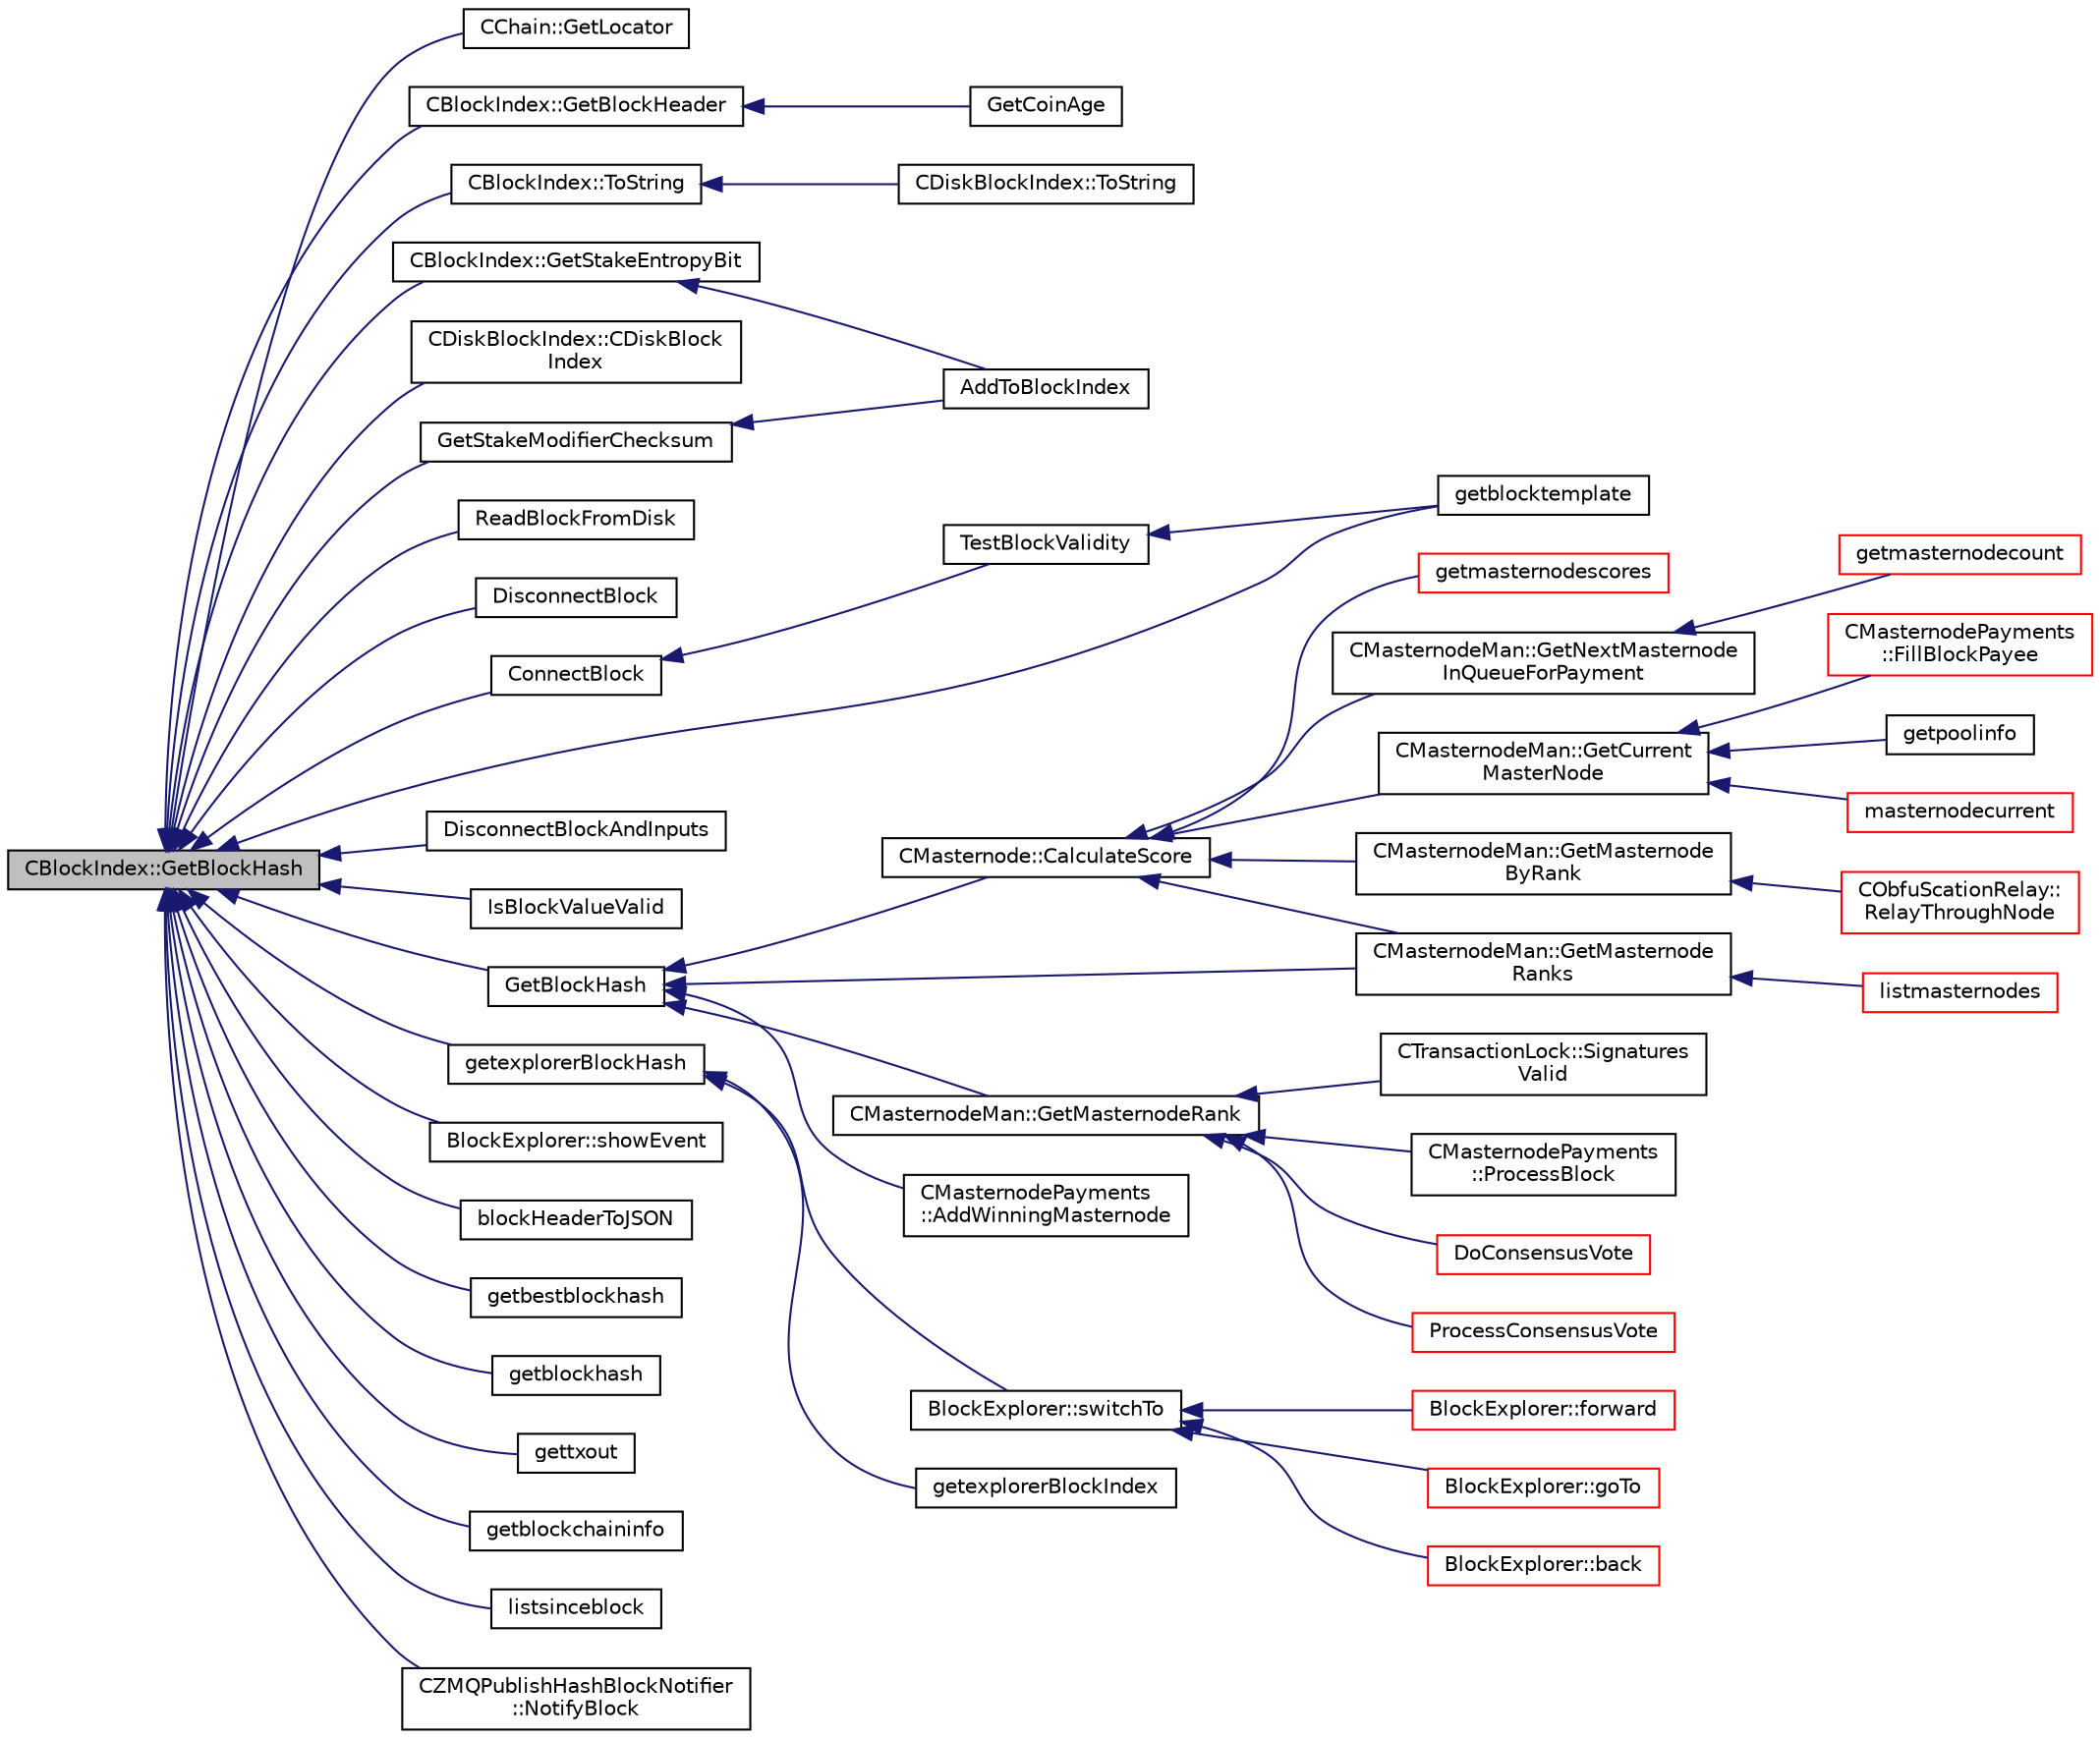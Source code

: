 digraph "CBlockIndex::GetBlockHash"
{
  edge [fontname="Helvetica",fontsize="10",labelfontname="Helvetica",labelfontsize="10"];
  node [fontname="Helvetica",fontsize="10",shape=record];
  rankdir="LR";
  Node25 [label="CBlockIndex::GetBlockHash",height=0.2,width=0.4,color="black", fillcolor="grey75", style="filled", fontcolor="black"];
  Node25 -> Node26 [dir="back",color="midnightblue",fontsize="10",style="solid",fontname="Helvetica"];
  Node26 [label="CChain::GetLocator",height=0.2,width=0.4,color="black", fillcolor="white", style="filled",URL="$class_c_chain.html#a03e98bebe804bfba219b4e6a2b858d9f",tooltip="Return a CBlockLocator that refers to a block in this chain (by default the tip). ..."];
  Node25 -> Node27 [dir="back",color="midnightblue",fontsize="10",style="solid",fontname="Helvetica"];
  Node27 [label="CBlockIndex::GetBlockHeader",height=0.2,width=0.4,color="black", fillcolor="white", style="filled",URL="$class_c_block_index.html#a29df6a3c3195ff87c650348a27959fa2"];
  Node27 -> Node28 [dir="back",color="midnightblue",fontsize="10",style="solid",fontname="Helvetica"];
  Node28 [label="GetCoinAge",height=0.2,width=0.4,color="black", fillcolor="white", style="filled",URL="$main_8h.html#a21bc4b48fd02104afe1a40b20c1cb6a3"];
  Node25 -> Node29 [dir="back",color="midnightblue",fontsize="10",style="solid",fontname="Helvetica"];
  Node29 [label="CBlockIndex::GetStakeEntropyBit",height=0.2,width=0.4,color="black", fillcolor="white", style="filled",URL="$class_c_block_index.html#a22a225e6caa79bb05f4d996cc48ca7ad"];
  Node29 -> Node30 [dir="back",color="midnightblue",fontsize="10",style="solid",fontname="Helvetica"];
  Node30 [label="AddToBlockIndex",height=0.2,width=0.4,color="black", fillcolor="white", style="filled",URL="$main_8cpp.html#acfdf6cde860f1f415882d69a562c40ee"];
  Node25 -> Node31 [dir="back",color="midnightblue",fontsize="10",style="solid",fontname="Helvetica"];
  Node31 [label="CBlockIndex::ToString",height=0.2,width=0.4,color="black", fillcolor="white", style="filled",URL="$class_c_block_index.html#a18258e956a4bc77dcccdb0db8f91effe"];
  Node31 -> Node32 [dir="back",color="midnightblue",fontsize="10",style="solid",fontname="Helvetica"];
  Node32 [label="CDiskBlockIndex::ToString",height=0.2,width=0.4,color="black", fillcolor="white", style="filled",URL="$class_c_disk_block_index.html#a347eafa0667f8641f73062b48c217d61"];
  Node25 -> Node33 [dir="back",color="midnightblue",fontsize="10",style="solid",fontname="Helvetica"];
  Node33 [label="CDiskBlockIndex::CDiskBlock\lIndex",height=0.2,width=0.4,color="black", fillcolor="white", style="filled",URL="$class_c_disk_block_index.html#a1407006c4526260b57ec2d8b3abc707d"];
  Node25 -> Node34 [dir="back",color="midnightblue",fontsize="10",style="solid",fontname="Helvetica"];
  Node34 [label="GetStakeModifierChecksum",height=0.2,width=0.4,color="black", fillcolor="white", style="filled",URL="$kernel_8h.html#abe84e84f5454fc09dca2044396daf59d"];
  Node34 -> Node30 [dir="back",color="midnightblue",fontsize="10",style="solid",fontname="Helvetica"];
  Node25 -> Node35 [dir="back",color="midnightblue",fontsize="10",style="solid",fontname="Helvetica"];
  Node35 [label="ReadBlockFromDisk",height=0.2,width=0.4,color="black", fillcolor="white", style="filled",URL="$main_8h.html#a445ff051f3b0038c0b19b7e1156c9f95"];
  Node25 -> Node36 [dir="back",color="midnightblue",fontsize="10",style="solid",fontname="Helvetica"];
  Node36 [label="DisconnectBlock",height=0.2,width=0.4,color="black", fillcolor="white", style="filled",URL="$main_8h.html#aa7213dfc13e3b470a5690b0b86c951c6",tooltip="Functions for validating blocks and updating the block tree. "];
  Node25 -> Node37 [dir="back",color="midnightblue",fontsize="10",style="solid",fontname="Helvetica"];
  Node37 [label="ConnectBlock",height=0.2,width=0.4,color="black", fillcolor="white", style="filled",URL="$main_8h.html#ad4ce8957600f6ee11bbf095226a8e83e",tooltip="Apply the effects of this block (with given index) on the UTXO set represented by coins..."];
  Node37 -> Node38 [dir="back",color="midnightblue",fontsize="10",style="solid",fontname="Helvetica"];
  Node38 [label="TestBlockValidity",height=0.2,width=0.4,color="black", fillcolor="white", style="filled",URL="$main_8h.html#aa778166224b25355c113d1706df12ffd",tooltip="Check a block is completely valid from start to finish (only works on top of our current best block..."];
  Node38 -> Node39 [dir="back",color="midnightblue",fontsize="10",style="solid",fontname="Helvetica"];
  Node39 [label="getblocktemplate",height=0.2,width=0.4,color="black", fillcolor="white", style="filled",URL="$rpcmining_8cpp.html#a27347eecedd59156c914fcb5ce488f9a"];
  Node25 -> Node40 [dir="back",color="midnightblue",fontsize="10",style="solid",fontname="Helvetica"];
  Node40 [label="DisconnectBlockAndInputs",height=0.2,width=0.4,color="black", fillcolor="white", style="filled",URL="$main_8cpp.html#acc33d7f850152cbbb9d00f7c71d99704"];
  Node25 -> Node41 [dir="back",color="midnightblue",fontsize="10",style="solid",fontname="Helvetica"];
  Node41 [label="IsBlockValueValid",height=0.2,width=0.4,color="black", fillcolor="white", style="filled",URL="$masternode-payments_8h.html#a6c821092f4e7cc5e42921ab09cf56ff8"];
  Node25 -> Node42 [dir="back",color="midnightblue",fontsize="10",style="solid",fontname="Helvetica"];
  Node42 [label="GetBlockHash",height=0.2,width=0.4,color="black", fillcolor="white", style="filled",URL="$masternode_8h.html#a32f5cbabfc2bd53c2f2daedf122a83cb"];
  Node42 -> Node43 [dir="back",color="midnightblue",fontsize="10",style="solid",fontname="Helvetica"];
  Node43 [label="CMasternodePayments\l::AddWinningMasternode",height=0.2,width=0.4,color="black", fillcolor="white", style="filled",URL="$class_c_masternode_payments.html#a0812cd761893ca4fc5b1131fc535115c"];
  Node42 -> Node44 [dir="back",color="midnightblue",fontsize="10",style="solid",fontname="Helvetica"];
  Node44 [label="CMasternode::CalculateScore",height=0.2,width=0.4,color="black", fillcolor="white", style="filled",URL="$class_c_masternode.html#a5193b7bca7224b39c455ddd39f0846f3"];
  Node44 -> Node45 [dir="back",color="midnightblue",fontsize="10",style="solid",fontname="Helvetica"];
  Node45 [label="CMasternodeMan::GetNextMasternode\lInQueueForPayment",height=0.2,width=0.4,color="black", fillcolor="white", style="filled",URL="$class_c_masternode_man.html#af90f3376d7f264536207b08e2fc395d8",tooltip="Find an entry in the masternode list that is next to be paid. "];
  Node45 -> Node46 [dir="back",color="midnightblue",fontsize="10",style="solid",fontname="Helvetica"];
  Node46 [label="getmasternodecount",height=0.2,width=0.4,color="red", fillcolor="white", style="filled",URL="$rpcmasternode_8cpp.html#af5cafe7e6498c3c5629dfc95bbf8d6cd"];
  Node44 -> Node48 [dir="back",color="midnightblue",fontsize="10",style="solid",fontname="Helvetica"];
  Node48 [label="CMasternodeMan::GetCurrent\lMasterNode",height=0.2,width=0.4,color="black", fillcolor="white", style="filled",URL="$class_c_masternode_man.html#a2b3a91870855e8fcb9b2b6e00c35197f",tooltip="Get the current winner for this block. "];
  Node48 -> Node49 [dir="back",color="midnightblue",fontsize="10",style="solid",fontname="Helvetica"];
  Node49 [label="CMasternodePayments\l::FillBlockPayee",height=0.2,width=0.4,color="red", fillcolor="white", style="filled",URL="$class_c_masternode_payments.html#a459bf2e3a7e56743663026fd8f6d768d"];
  Node48 -> Node51 [dir="back",color="midnightblue",fontsize="10",style="solid",fontname="Helvetica"];
  Node51 [label="getpoolinfo",height=0.2,width=0.4,color="black", fillcolor="white", style="filled",URL="$rpcmasternode_8cpp.html#aea4471c128eb07bb1b70b4344ac38564"];
  Node48 -> Node52 [dir="back",color="midnightblue",fontsize="10",style="solid",fontname="Helvetica"];
  Node52 [label="masternodecurrent",height=0.2,width=0.4,color="red", fillcolor="white", style="filled",URL="$rpcmasternode_8cpp.html#a12991e9d740341923f120e5be868ac1b"];
  Node44 -> Node53 [dir="back",color="midnightblue",fontsize="10",style="solid",fontname="Helvetica"];
  Node53 [label="CMasternodeMan::GetMasternode\lRanks",height=0.2,width=0.4,color="black", fillcolor="white", style="filled",URL="$class_c_masternode_man.html#ac06180b4570d5d1b098979c2f59a7a90"];
  Node53 -> Node54 [dir="back",color="midnightblue",fontsize="10",style="solid",fontname="Helvetica"];
  Node54 [label="listmasternodes",height=0.2,width=0.4,color="red", fillcolor="white", style="filled",URL="$rpcmasternode_8cpp.html#a7670cc32a8bffbd99760becd8d33357a"];
  Node44 -> Node55 [dir="back",color="midnightblue",fontsize="10",style="solid",fontname="Helvetica"];
  Node55 [label="CMasternodeMan::GetMasternode\lByRank",height=0.2,width=0.4,color="black", fillcolor="white", style="filled",URL="$class_c_masternode_man.html#ab32afaad2651c69d2f93c68aee466677"];
  Node55 -> Node56 [dir="back",color="midnightblue",fontsize="10",style="solid",fontname="Helvetica"];
  Node56 [label="CObfuScationRelay::\lRelayThroughNode",height=0.2,width=0.4,color="red", fillcolor="white", style="filled",URL="$class_c_obfu_scation_relay.html#a68272322a5123591a9f57a8ff07943f6"];
  Node44 -> Node58 [dir="back",color="midnightblue",fontsize="10",style="solid",fontname="Helvetica"];
  Node58 [label="getmasternodescores",height=0.2,width=0.4,color="red", fillcolor="white", style="filled",URL="$rpcmasternode_8cpp.html#ad640a24f3bf0610f7090e4ac26f7ecf0"];
  Node42 -> Node59 [dir="back",color="midnightblue",fontsize="10",style="solid",fontname="Helvetica"];
  Node59 [label="CMasternodeMan::GetMasternodeRank",height=0.2,width=0.4,color="black", fillcolor="white", style="filled",URL="$class_c_masternode_man.html#a41fd522da90284837d5dcb1e2d2e7d7c"];
  Node59 -> Node60 [dir="back",color="midnightblue",fontsize="10",style="solid",fontname="Helvetica"];
  Node60 [label="CMasternodePayments\l::ProcessBlock",height=0.2,width=0.4,color="black", fillcolor="white", style="filled",URL="$class_c_masternode_payments.html#aa23dfbc148f10f601e9771bfcffea441"];
  Node59 -> Node61 [dir="back",color="midnightblue",fontsize="10",style="solid",fontname="Helvetica"];
  Node61 [label="DoConsensusVote",height=0.2,width=0.4,color="red", fillcolor="white", style="filled",URL="$swifttx_8h.html#a0753801d6e6eb2cb230a85a6ba6fd371"];
  Node59 -> Node63 [dir="back",color="midnightblue",fontsize="10",style="solid",fontname="Helvetica"];
  Node63 [label="ProcessConsensusVote",height=0.2,width=0.4,color="red", fillcolor="white", style="filled",URL="$swifttx_8h.html#a5d4434bfb70f64f95aa4de9286cbae94"];
  Node59 -> Node64 [dir="back",color="midnightblue",fontsize="10",style="solid",fontname="Helvetica"];
  Node64 [label="CTransactionLock::Signatures\lValid",height=0.2,width=0.4,color="black", fillcolor="white", style="filled",URL="$class_c_transaction_lock.html#a71cb6705a8f0bfb4a8453d3b284e3cf7"];
  Node42 -> Node53 [dir="back",color="midnightblue",fontsize="10",style="solid",fontname="Helvetica"];
  Node25 -> Node65 [dir="back",color="midnightblue",fontsize="10",style="solid",fontname="Helvetica"];
  Node65 [label="getexplorerBlockHash",height=0.2,width=0.4,color="black", fillcolor="white", style="filled",URL="$blockexplorer_8h.html#a5ca9da277d470c198dcfd4b2bba21bcc"];
  Node65 -> Node66 [dir="back",color="midnightblue",fontsize="10",style="solid",fontname="Helvetica"];
  Node66 [label="getexplorerBlockIndex",height=0.2,width=0.4,color="black", fillcolor="white", style="filled",URL="$blockexplorer_8h.html#a12e1d94ee23bf205ca6bdcf39b52cfd2"];
  Node65 -> Node67 [dir="back",color="midnightblue",fontsize="10",style="solid",fontname="Helvetica"];
  Node67 [label="BlockExplorer::switchTo",height=0.2,width=0.4,color="black", fillcolor="white", style="filled",URL="$class_block_explorer.html#a24d6353efb00436dd029e234e3a86121"];
  Node67 -> Node68 [dir="back",color="midnightblue",fontsize="10",style="solid",fontname="Helvetica"];
  Node68 [label="BlockExplorer::goTo",height=0.2,width=0.4,color="red", fillcolor="white", style="filled",URL="$class_block_explorer.html#a32a642323bf89030d4f3519d79893ccd"];
  Node67 -> Node72 [dir="back",color="midnightblue",fontsize="10",style="solid",fontname="Helvetica"];
  Node72 [label="BlockExplorer::back",height=0.2,width=0.4,color="red", fillcolor="white", style="filled",URL="$class_block_explorer.html#aed5a84d4c9691f29721829eca6023169"];
  Node67 -> Node73 [dir="back",color="midnightblue",fontsize="10",style="solid",fontname="Helvetica"];
  Node73 [label="BlockExplorer::forward",height=0.2,width=0.4,color="red", fillcolor="white", style="filled",URL="$class_block_explorer.html#a062131c18869d12dc393775f3695e89f"];
  Node25 -> Node74 [dir="back",color="midnightblue",fontsize="10",style="solid",fontname="Helvetica"];
  Node74 [label="BlockExplorer::showEvent",height=0.2,width=0.4,color="black", fillcolor="white", style="filled",URL="$class_block_explorer.html#a2558e79dbb14bda3d9367f0b50240fa4"];
  Node25 -> Node75 [dir="back",color="midnightblue",fontsize="10",style="solid",fontname="Helvetica"];
  Node75 [label="blockHeaderToJSON",height=0.2,width=0.4,color="black", fillcolor="white", style="filled",URL="$rpcblockchain_8cpp.html#abebc0572d07eb64172fd90935cc6e979"];
  Node25 -> Node76 [dir="back",color="midnightblue",fontsize="10",style="solid",fontname="Helvetica"];
  Node76 [label="getbestblockhash",height=0.2,width=0.4,color="black", fillcolor="white", style="filled",URL="$rpcblockchain_8cpp.html#a76d9bad30031c6da5454ca8fdc99f8ea"];
  Node25 -> Node77 [dir="back",color="midnightblue",fontsize="10",style="solid",fontname="Helvetica"];
  Node77 [label="getblockhash",height=0.2,width=0.4,color="black", fillcolor="white", style="filled",URL="$rpcblockchain_8cpp.html#a6aec96723852fde932c01159a66a9911"];
  Node25 -> Node78 [dir="back",color="midnightblue",fontsize="10",style="solid",fontname="Helvetica"];
  Node78 [label="gettxout",height=0.2,width=0.4,color="black", fillcolor="white", style="filled",URL="$rpcblockchain_8cpp.html#a1982f7877ed6e83102671c67c4ec6450"];
  Node25 -> Node79 [dir="back",color="midnightblue",fontsize="10",style="solid",fontname="Helvetica"];
  Node79 [label="getblockchaininfo",height=0.2,width=0.4,color="black", fillcolor="white", style="filled",URL="$rpcblockchain_8cpp.html#ab1e71b6e17e11c519ea593776365a0a7"];
  Node25 -> Node39 [dir="back",color="midnightblue",fontsize="10",style="solid",fontname="Helvetica"];
  Node25 -> Node80 [dir="back",color="midnightblue",fontsize="10",style="solid",fontname="Helvetica"];
  Node80 [label="listsinceblock",height=0.2,width=0.4,color="black", fillcolor="white", style="filled",URL="$rpcwallet_8cpp.html#a53cf4975a89f414ef3bd180f6b4773cd"];
  Node25 -> Node81 [dir="back",color="midnightblue",fontsize="10",style="solid",fontname="Helvetica"];
  Node81 [label="CZMQPublishHashBlockNotifier\l::NotifyBlock",height=0.2,width=0.4,color="black", fillcolor="white", style="filled",URL="$class_c_z_m_q_publish_hash_block_notifier.html#ac40147fa0fcbbd7ab755b599b0a9c900"];
}
